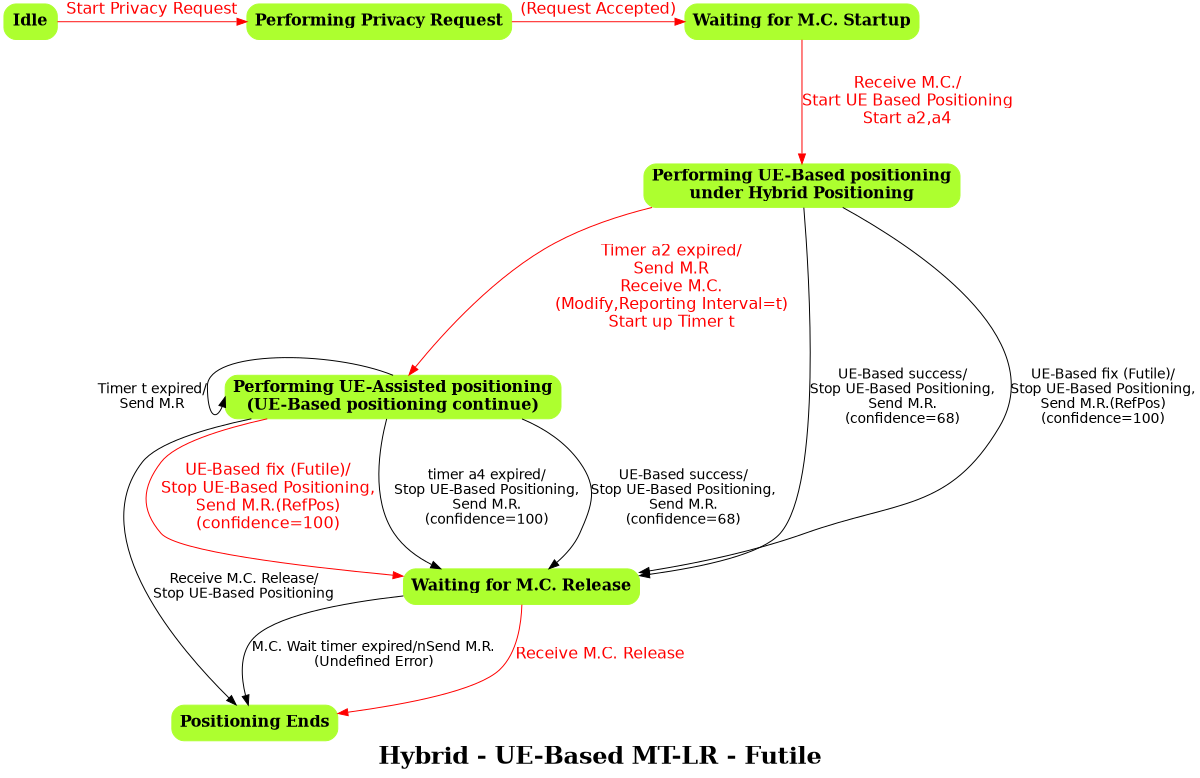 digraph finite_state_machine {
	//rankdir=LR;
	rankdir=TB;
	ranksep=1.0;
	orientation=portrait;
	fontpath="C:\WINNT\Fonts";
	size="8,8";
	graph [	fontname = "Times-Bold",fontsize = 24,
		label = "Hybrid - UE-Based MT-LR - Futile"];
	node [shape=box,style="rounded,filled", color=greenyellow, fontsize=16, fontname="Times-Bold"];
	edge [fontsize=14 fontname="Helvetica"];
//
// 	[fontcolor=red color=red fontsize=16]
//

//
// List of State
//
{ rank = same;
	Idle [label="Idle"];
	Priv_Request [label="Performing Privacy Request"];
	Waiting_MCStartup [label="Waiting for M.C. Startup"]; 
}
	UE_Based [label="Performing UE-Based positioning\nunder Hybrid Positioning"];
	UE_Assisted [label="Performing UE-Assisted positioning\n(UE-Based positioning continue)"];
	Waiting_MC [label="Waiting for M.C. Release"];
	End [label="Positioning Ends"];
//
// Idle State
//
	//Transition to UE-Assisted	
	Idle -> Priv_Request [fontcolor=red color=red fontsize=16 label = "NotifyStartLcsMT-LR/\nStart Privacy Request"];
//
// Privacy Request State
//
	Priv_Request -> Waiting_MCStartup [fontcolor=red color=red fontsize=16 label = "Request Accepted/\nSend Release\n(Request Accepted)"];

//
// Waiting for M.C. Startup  State
//
	Waiting_MCStartup ->  UE_Based [fontcolor=red color=red fontsize=16 label="Receive M.C./\nStart UE Based Positioning\nStart a2,a4"];
	//Waiting_MCStartup -> Waiting_MC [label = "Receive M.C. && Use Ref Position/\nSend M.R.\n(confidence=0)"];
//
// UE Based State
//
	//
	//Transition to UE-Assisted	
	//
	UE_Based -> UE_Assisted [label="Timer a2 expired/\nSend M.R\nReceive M.C.\n(Modify,Reporting Interval=t)\nStart up Timer t"
		fontcolor=red color=red fontsize=16];
	//
	//Transition to Waiting for M.C.	
	//
	UE_Based -> Waiting_MC [label = "UE-Based success/\nStop UE-Based Positioning,\nSend M.R.\n(confidence=68)"];
	UE_Based -> Waiting_MC [label = "UE-Based fix (Futile)/\nStop UE-Based Positioning,\nSend M.R.(RefPos)\n(confidence=100)"];
	
//
// UE Assisted State
//

	//Loopback
	UE_Assisted:n -> UE_Assisted:w [label="Timer t expired/\nSend M.R"];
	//
	//Transition to Waiting for M.C.	
	//
	UE_Assisted -> Waiting_MC [label = "timer a4 expired/\nStop UE-Based Positioning,\nSend M.R.\n(confidence=100)"];
	UE_Assisted -> Waiting_MC [label = "UE-Based success/\nStop UE-Based Positioning,\nSend M.R.\n(confidence=68)"];
	UE_Assisted -> Waiting_MC [label = "UE-Based fix (Futile)/\nStop UE-Based Positioning,\nSend M.R.(RefPos)\n(confidence=100)"
		fontcolor=red color=red fontsize=16];
	UE_Assisted -> End [label = "Receive M.C. Release/\nStop UE-Based Positioning"];
//
// End State
//
	Waiting_MC -> End [fontcolor=red color=red fontsize=16 label = "Receive M.C. Release"];
	Waiting_MC -> End [label = "M.C. Wait timer expired/nSend M.R.\n(Undefined Error)"];

}